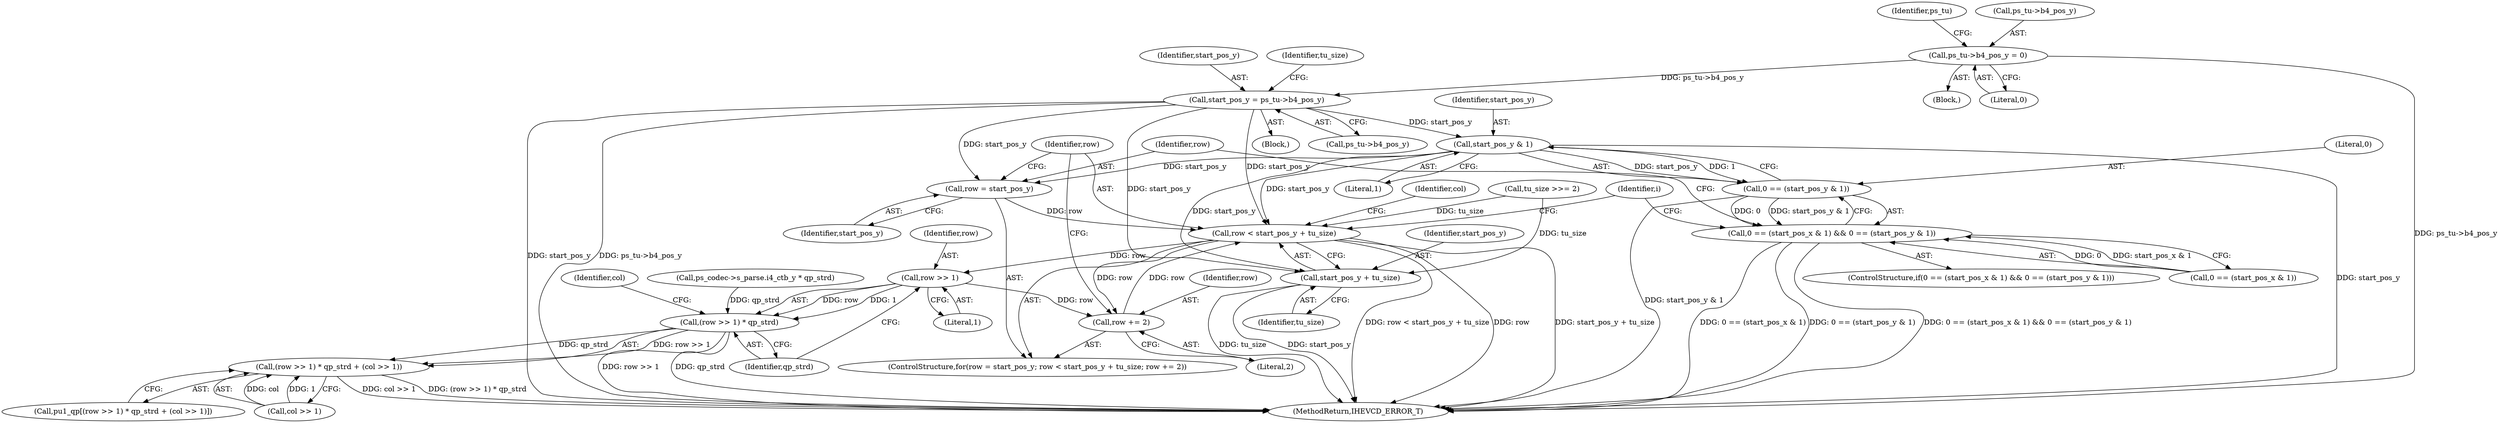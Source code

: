 digraph "0_Android_bcfc7124f6ef9f1ec128fb2e90de774a5b33d199_0@pointer" {
"1001837" [label="(Call,ps_tu->b4_pos_y = 0)"];
"1002848" [label="(Call,start_pos_y = ps_tu->b4_pos_y)"];
"1002874" [label="(Call,start_pos_y & 1)"];
"1002872" [label="(Call,0 == (start_pos_y & 1))"];
"1002866" [label="(Call,0 == (start_pos_x & 1) && 0 == (start_pos_y & 1))"];
"1002881" [label="(Call,row = start_pos_y)"];
"1002884" [label="(Call,row < start_pos_y + tu_size)"];
"1002889" [label="(Call,row += 2)"];
"1002911" [label="(Call,row >> 1)"];
"1002910" [label="(Call,(row >> 1) * qp_strd)"];
"1002909" [label="(Call,(row >> 1) * qp_strd + (col >> 1))"];
"1002886" [label="(Call,start_pos_y + tu_size)"];
"1002874" [label="(Call,start_pos_y & 1)"];
"1001844" [label="(Identifier,ps_tu)"];
"1002862" [label="(Call,tu_size >>= 2)"];
"1002836" [label="(Identifier,i)"];
"1002909" [label="(Call,(row >> 1) * qp_strd + (col >> 1))"];
"1002848" [label="(Call,start_pos_y = ps_tu->b4_pos_y)"];
"1002895" [label="(Identifier,col)"];
"1002914" [label="(Identifier,qp_strd)"];
"1002854" [label="(Identifier,tu_size)"];
"1002849" [label="(Identifier,start_pos_y)"];
"1002887" [label="(Identifier,start_pos_y)"];
"1001800" [label="(Block,)"];
"1002890" [label="(Identifier,row)"];
"1001837" [label="(Call,ps_tu->b4_pos_y = 0)"];
"1002872" [label="(Call,0 == (start_pos_y & 1))"];
"1002839" [label="(Block,)"];
"1002866" [label="(Call,0 == (start_pos_x & 1) && 0 == (start_pos_y & 1))"];
"1002865" [label="(ControlStructure,if(0 == (start_pos_x & 1) && 0 == (start_pos_y & 1)))"];
"1002876" [label="(Literal,1)"];
"1002912" [label="(Identifier,row)"];
"1002881" [label="(Call,row = start_pos_y)"];
"1002883" [label="(Identifier,start_pos_y)"];
"1002880" [label="(ControlStructure,for(row = start_pos_y; row < start_pos_y + tu_size; row += 2))"];
"1002913" [label="(Literal,1)"];
"1001838" [label="(Call,ps_tu->b4_pos_y)"];
"1002885" [label="(Identifier,row)"];
"1002882" [label="(Identifier,row)"];
"1002884" [label="(Call,row < start_pos_y + tu_size)"];
"1002916" [label="(Identifier,col)"];
"1005173" [label="(MethodReturn,IHEVCD_ERROR_T)"];
"1002708" [label="(Call,ps_codec->s_parse.i4_ctb_y * qp_strd)"];
"1002891" [label="(Literal,2)"];
"1002911" [label="(Call,row >> 1)"];
"1002850" [label="(Call,ps_tu->b4_pos_y)"];
"1002875" [label="(Identifier,start_pos_y)"];
"1001841" [label="(Literal,0)"];
"1002867" [label="(Call,0 == (start_pos_x & 1))"];
"1002915" [label="(Call,col >> 1)"];
"1002910" [label="(Call,(row >> 1) * qp_strd)"];
"1002888" [label="(Identifier,tu_size)"];
"1002889" [label="(Call,row += 2)"];
"1002886" [label="(Call,start_pos_y + tu_size)"];
"1002873" [label="(Literal,0)"];
"1002907" [label="(Call,pu1_qp[(row >> 1) * qp_strd + (col >> 1)])"];
"1001837" -> "1001800"  [label="AST: "];
"1001837" -> "1001841"  [label="CFG: "];
"1001838" -> "1001837"  [label="AST: "];
"1001841" -> "1001837"  [label="AST: "];
"1001844" -> "1001837"  [label="CFG: "];
"1001837" -> "1005173"  [label="DDG: ps_tu->b4_pos_y"];
"1001837" -> "1002848"  [label="DDG: ps_tu->b4_pos_y"];
"1002848" -> "1002839"  [label="AST: "];
"1002848" -> "1002850"  [label="CFG: "];
"1002849" -> "1002848"  [label="AST: "];
"1002850" -> "1002848"  [label="AST: "];
"1002854" -> "1002848"  [label="CFG: "];
"1002848" -> "1005173"  [label="DDG: start_pos_y"];
"1002848" -> "1005173"  [label="DDG: ps_tu->b4_pos_y"];
"1002848" -> "1002874"  [label="DDG: start_pos_y"];
"1002848" -> "1002881"  [label="DDG: start_pos_y"];
"1002848" -> "1002884"  [label="DDG: start_pos_y"];
"1002848" -> "1002886"  [label="DDG: start_pos_y"];
"1002874" -> "1002872"  [label="AST: "];
"1002874" -> "1002876"  [label="CFG: "];
"1002875" -> "1002874"  [label="AST: "];
"1002876" -> "1002874"  [label="AST: "];
"1002872" -> "1002874"  [label="CFG: "];
"1002874" -> "1005173"  [label="DDG: start_pos_y"];
"1002874" -> "1002872"  [label="DDG: start_pos_y"];
"1002874" -> "1002872"  [label="DDG: 1"];
"1002874" -> "1002881"  [label="DDG: start_pos_y"];
"1002874" -> "1002884"  [label="DDG: start_pos_y"];
"1002874" -> "1002886"  [label="DDG: start_pos_y"];
"1002872" -> "1002866"  [label="AST: "];
"1002873" -> "1002872"  [label="AST: "];
"1002866" -> "1002872"  [label="CFG: "];
"1002872" -> "1005173"  [label="DDG: start_pos_y & 1"];
"1002872" -> "1002866"  [label="DDG: 0"];
"1002872" -> "1002866"  [label="DDG: start_pos_y & 1"];
"1002866" -> "1002865"  [label="AST: "];
"1002866" -> "1002867"  [label="CFG: "];
"1002867" -> "1002866"  [label="AST: "];
"1002882" -> "1002866"  [label="CFG: "];
"1002836" -> "1002866"  [label="CFG: "];
"1002866" -> "1005173"  [label="DDG: 0 == (start_pos_x & 1)"];
"1002866" -> "1005173"  [label="DDG: 0 == (start_pos_y & 1)"];
"1002866" -> "1005173"  [label="DDG: 0 == (start_pos_x & 1) && 0 == (start_pos_y & 1)"];
"1002867" -> "1002866"  [label="DDG: 0"];
"1002867" -> "1002866"  [label="DDG: start_pos_x & 1"];
"1002881" -> "1002880"  [label="AST: "];
"1002881" -> "1002883"  [label="CFG: "];
"1002882" -> "1002881"  [label="AST: "];
"1002883" -> "1002881"  [label="AST: "];
"1002885" -> "1002881"  [label="CFG: "];
"1002881" -> "1002884"  [label="DDG: row"];
"1002884" -> "1002880"  [label="AST: "];
"1002884" -> "1002886"  [label="CFG: "];
"1002885" -> "1002884"  [label="AST: "];
"1002886" -> "1002884"  [label="AST: "];
"1002895" -> "1002884"  [label="CFG: "];
"1002836" -> "1002884"  [label="CFG: "];
"1002884" -> "1005173"  [label="DDG: start_pos_y + tu_size"];
"1002884" -> "1005173"  [label="DDG: row < start_pos_y + tu_size"];
"1002884" -> "1005173"  [label="DDG: row"];
"1002889" -> "1002884"  [label="DDG: row"];
"1002862" -> "1002884"  [label="DDG: tu_size"];
"1002884" -> "1002889"  [label="DDG: row"];
"1002884" -> "1002911"  [label="DDG: row"];
"1002889" -> "1002880"  [label="AST: "];
"1002889" -> "1002891"  [label="CFG: "];
"1002890" -> "1002889"  [label="AST: "];
"1002891" -> "1002889"  [label="AST: "];
"1002885" -> "1002889"  [label="CFG: "];
"1002911" -> "1002889"  [label="DDG: row"];
"1002911" -> "1002910"  [label="AST: "];
"1002911" -> "1002913"  [label="CFG: "];
"1002912" -> "1002911"  [label="AST: "];
"1002913" -> "1002911"  [label="AST: "];
"1002914" -> "1002911"  [label="CFG: "];
"1002911" -> "1002910"  [label="DDG: row"];
"1002911" -> "1002910"  [label="DDG: 1"];
"1002910" -> "1002909"  [label="AST: "];
"1002910" -> "1002914"  [label="CFG: "];
"1002914" -> "1002910"  [label="AST: "];
"1002916" -> "1002910"  [label="CFG: "];
"1002910" -> "1005173"  [label="DDG: row >> 1"];
"1002910" -> "1005173"  [label="DDG: qp_strd"];
"1002910" -> "1002909"  [label="DDG: row >> 1"];
"1002910" -> "1002909"  [label="DDG: qp_strd"];
"1002708" -> "1002910"  [label="DDG: qp_strd"];
"1002909" -> "1002907"  [label="AST: "];
"1002909" -> "1002915"  [label="CFG: "];
"1002915" -> "1002909"  [label="AST: "];
"1002907" -> "1002909"  [label="CFG: "];
"1002909" -> "1005173"  [label="DDG: col >> 1"];
"1002909" -> "1005173"  [label="DDG: (row >> 1) * qp_strd"];
"1002915" -> "1002909"  [label="DDG: col"];
"1002915" -> "1002909"  [label="DDG: 1"];
"1002886" -> "1002888"  [label="CFG: "];
"1002887" -> "1002886"  [label="AST: "];
"1002888" -> "1002886"  [label="AST: "];
"1002886" -> "1005173"  [label="DDG: tu_size"];
"1002886" -> "1005173"  [label="DDG: start_pos_y"];
"1002862" -> "1002886"  [label="DDG: tu_size"];
}
